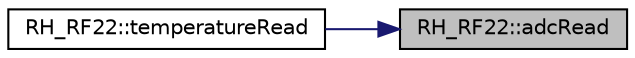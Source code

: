 digraph "RH_RF22::adcRead"
{
 // LATEX_PDF_SIZE
  edge [fontname="Helvetica",fontsize="10",labelfontname="Helvetica",labelfontsize="10"];
  node [fontname="Helvetica",fontsize="10",shape=record];
  rankdir="RL";
  Node1 [label="RH_RF22::adcRead",height=0.2,width=0.4,color="black", fillcolor="grey75", style="filled", fontcolor="black",tooltip=" "];
  Node1 -> Node2 [dir="back",color="midnightblue",fontsize="10",style="solid",fontname="Helvetica"];
  Node2 [label="RH_RF22::temperatureRead",height=0.2,width=0.4,color="black", fillcolor="white", style="filled",URL="$class_r_h___r_f22.html#a6b698dfec9663c43ef8543c50bbd94fa",tooltip=" "];
}
